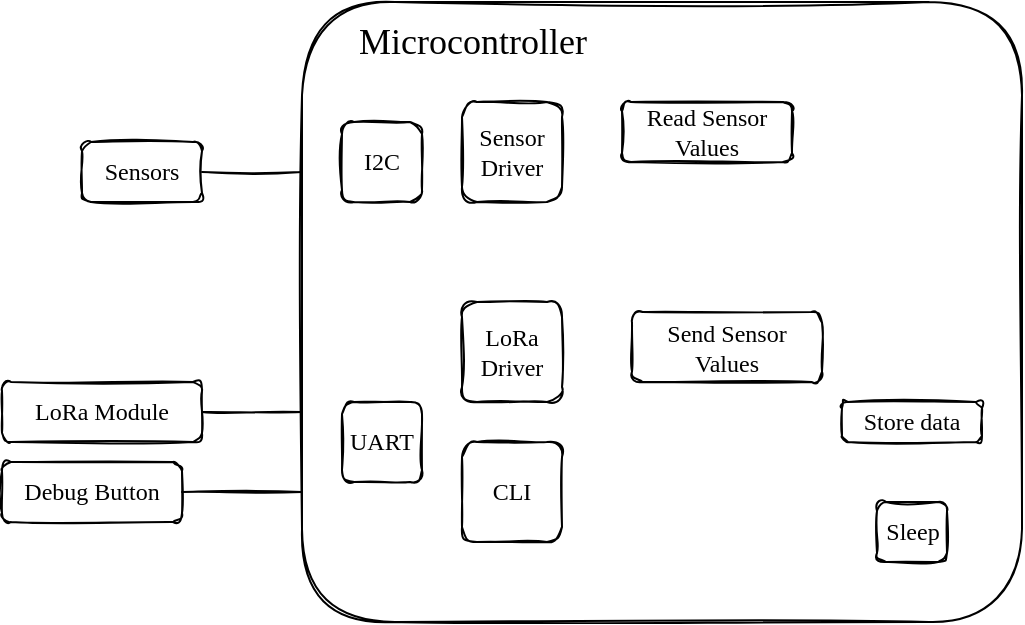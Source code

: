 <mxfile version="17.2.4" type="device"><diagram id="4Y9bOMVT0_zbdClVlU7D" name="Page-1"><mxGraphModel dx="1422" dy="873" grid="1" gridSize="10" guides="1" tooltips="1" connect="1" arrows="1" fold="1" page="1" pageScale="1" pageWidth="850" pageHeight="1100" math="0" shadow="0"><root><mxCell id="0"/><mxCell id="1" parent="0"/><mxCell id="sywc-cNMQNRlX5npDiXW-1" value="Sensors" style="rounded=1;whiteSpace=wrap;html=1;fontFamily=Comic Sans MS;sketch=1;" parent="1" vertex="1"><mxGeometry x="80" y="240" width="60" height="30" as="geometry"/></mxCell><mxCell id="sywc-cNMQNRlX5npDiXW-2" value="LoRa Module" style="rounded=1;whiteSpace=wrap;html=1;fontFamily=Comic Sans MS;sketch=1;" parent="1" vertex="1"><mxGeometry x="40" y="360" width="100" height="30" as="geometry"/></mxCell><mxCell id="sywc-cNMQNRlX5npDiXW-3" value="" style="rounded=1;whiteSpace=wrap;html=1;sketch=1;" parent="1" vertex="1"><mxGeometry x="190" y="170" width="360" height="310" as="geometry"/></mxCell><mxCell id="sywc-cNMQNRlX5npDiXW-5" value="I2C" style="whiteSpace=wrap;html=1;aspect=fixed;fontFamily=Comic Sans MS;sketch=1;rounded=1;" parent="1" vertex="1"><mxGeometry x="210" y="230" width="40" height="40" as="geometry"/></mxCell><mxCell id="sywc-cNMQNRlX5npDiXW-6" value="UART" style="whiteSpace=wrap;html=1;aspect=fixed;fontFamily=Comic Sans MS;sketch=1;rounded=1;" parent="1" vertex="1"><mxGeometry x="210" y="370" width="40" height="40" as="geometry"/></mxCell><mxCell id="sywc-cNMQNRlX5npDiXW-7" value="LoRa Driver" style="whiteSpace=wrap;html=1;aspect=fixed;fontFamily=Comic Sans MS;sketch=1;rounded=1;" parent="1" vertex="1"><mxGeometry x="270" y="320" width="50" height="50" as="geometry"/></mxCell><mxCell id="sywc-cNMQNRlX5npDiXW-8" value="Sensor&lt;br&gt;Driver" style="whiteSpace=wrap;html=1;aspect=fixed;fontFamily=Comic Sans MS;sketch=1;rounded=1;" parent="1" vertex="1"><mxGeometry x="270" y="220" width="50" height="50" as="geometry"/></mxCell><mxCell id="sywc-cNMQNRlX5npDiXW-9" value="CLI" style="whiteSpace=wrap;html=1;aspect=fixed;fontFamily=Comic Sans MS;sketch=1;rounded=1;" parent="1" vertex="1"><mxGeometry x="270" y="390" width="50" height="50" as="geometry"/></mxCell><mxCell id="sywc-cNMQNRlX5npDiXW-11" value="Read Sensor Values" style="rounded=1;whiteSpace=wrap;html=1;fontFamily=Comic Sans MS;sketch=1;" parent="1" vertex="1"><mxGeometry x="350" y="220" width="85" height="30" as="geometry"/></mxCell><mxCell id="sywc-cNMQNRlX5npDiXW-12" value="Send Sensor Values" style="rounded=1;whiteSpace=wrap;html=1;fontFamily=Comic Sans MS;sketch=1;" parent="1" vertex="1"><mxGeometry x="355" y="325" width="95" height="35" as="geometry"/></mxCell><mxCell id="sywc-cNMQNRlX5npDiXW-13" value="Store data" style="rounded=1;whiteSpace=wrap;html=1;fontFamily=Comic Sans MS;sketch=1;" parent="1" vertex="1"><mxGeometry x="460" y="370" width="70" height="20" as="geometry"/></mxCell><mxCell id="sywc-cNMQNRlX5npDiXW-14" value="Sleep" style="rounded=1;whiteSpace=wrap;html=1;fontFamily=Comic Sans MS;sketch=1;" parent="1" vertex="1"><mxGeometry x="477.5" y="420" width="35" height="30" as="geometry"/></mxCell><mxCell id="sywc-cNMQNRlX5npDiXW-15" value="Debug Button" style="rounded=1;whiteSpace=wrap;html=1;fontFamily=Comic Sans MS;sketch=1;" parent="1" vertex="1"><mxGeometry x="40" y="400" width="90" height="30" as="geometry"/></mxCell><mxCell id="sywc-cNMQNRlX5npDiXW-16" value="&lt;font face=&quot;Comic Sans MS&quot; style=&quot;font-size: 18px&quot;&gt;Microcontroller&lt;/font&gt;" style="text;html=1;align=center;verticalAlign=middle;resizable=0;points=[];autosize=1;strokeColor=none;fillColor=none;sketch=1;rounded=1;" parent="1" vertex="1"><mxGeometry x="200" y="180" width="150" height="20" as="geometry"/></mxCell><mxCell id="sywc-cNMQNRlX5npDiXW-19" value="" style="endArrow=none;html=1;rounded=1;fontFamily=Comic Sans MS;fontSize=18;exitX=1;exitY=0.5;exitDx=0;exitDy=0;sketch=1;" parent="1" source="sywc-cNMQNRlX5npDiXW-1" edge="1"><mxGeometry width="50" height="50" relative="1" as="geometry"><mxPoint x="110" y="254.5" as="sourcePoint"/><mxPoint x="190" y="255" as="targetPoint"/><Array as="points"><mxPoint x="140" y="254.5"/></Array></mxGeometry></mxCell><mxCell id="sywc-cNMQNRlX5npDiXW-20" value="" style="endArrow=none;html=1;rounded=1;fontFamily=Comic Sans MS;fontSize=18;exitX=1;exitY=0.5;exitDx=0;exitDy=0;sketch=1;" parent="1" source="sywc-cNMQNRlX5npDiXW-2" edge="1"><mxGeometry width="50" height="50" relative="1" as="geometry"><mxPoint x="150" y="375" as="sourcePoint"/><mxPoint x="190" y="375" as="targetPoint"/><Array as="points"/></mxGeometry></mxCell><mxCell id="sywc-cNMQNRlX5npDiXW-22" value="" style="endArrow=none;html=1;rounded=1;fontFamily=Comic Sans MS;fontSize=18;exitX=1;exitY=0.5;exitDx=0;exitDy=0;sketch=1;" parent="1" source="sywc-cNMQNRlX5npDiXW-15" edge="1"><mxGeometry width="50" height="50" relative="1" as="geometry"><mxPoint x="140" y="415" as="sourcePoint"/><mxPoint x="190" y="415" as="targetPoint"/><Array as="points"/></mxGeometry></mxCell></root></mxGraphModel></diagram></mxfile>